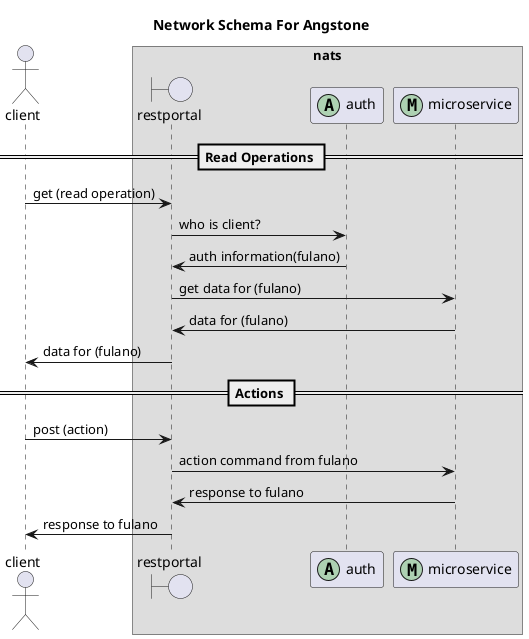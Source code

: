 @startuml
title Network Schema For Angstone
actor "client"
box "nats"
boundary restportal
participant auth << (A,#ADD1B2) >>
participant microservice << (M,#ADD1B2) >>
end box
== Read Operations ==
client -> restportal : get (read operation)
restportal -> auth : who is client?
auth -> restportal : auth information(fulano)
restportal -> microservice : get data for (fulano)
microservice -> restportal : data for (fulano)
restportal -> client : data for (fulano)
== Actions ==
client -> restportal : post (action)
restportal -> microservice : action command from fulano
microservice -> restportal : response to fulano
restportal -> client : response to fulano
@enduml
